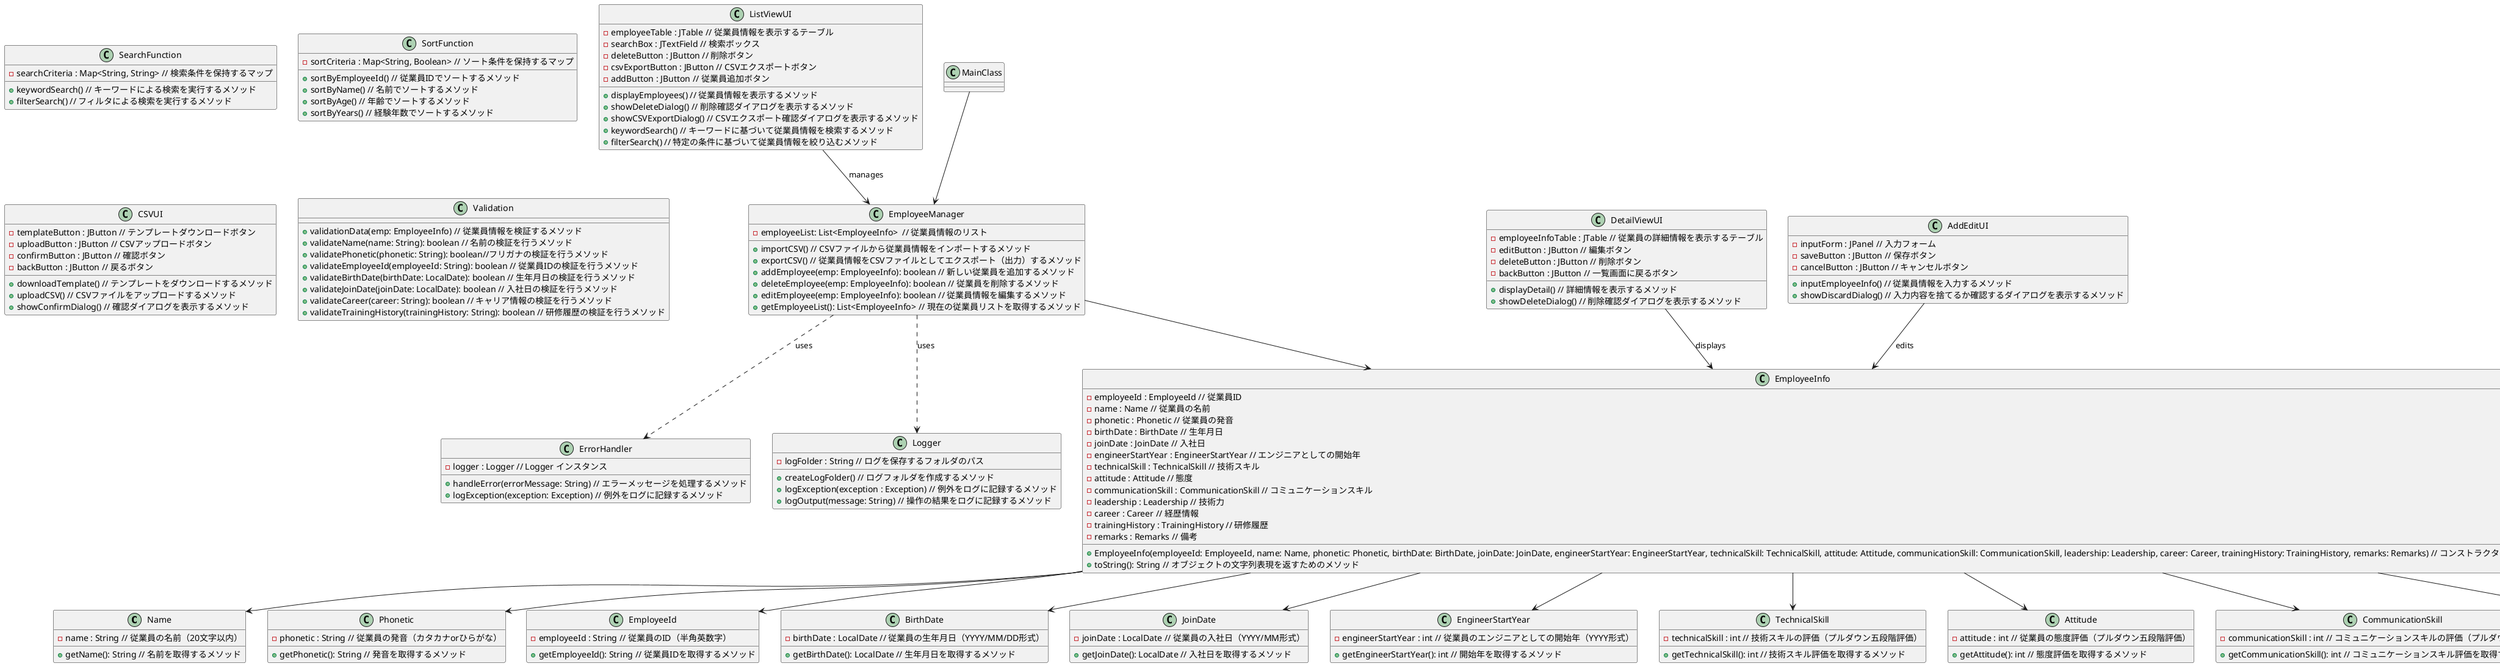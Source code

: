 @startuml ClassDiagram

' 従業員の名前を管理するクラス。名前の取得メソッドを持つ。
class Name {
  - name : String // 従業員の名前（20文字以内）
  + getName(): String // 名前を取得するメソッド
}

' 従業員のフリガナを管理するクラス。フリガナの取得メソッドを持つ。
class Phonetic {
  - phonetic : String // 従業員の発音（カタカナorひらがな）
  + getPhonetic(): String // 発音を取得するメソッド
}

' 従業員IDを管理するクラス。従業員IDの取得メソッドを持つ。
class EmployeeId {
  - employeeId : String // 従業員のID（半角英数字）
  + getEmployeeId(): String // 従業員IDを取得するメソッド
}

' 従業員の生年月日を管理するクラス。生年月日の取得メソッドを持つ。
class BirthDate {
  - birthDate : LocalDate // 従業員の生年月日（YYYY/MM/DD形式）
  + getBirthDate(): LocalDate // 生年月日を取得するメソッド
}

' 従業員の入社日を管理するクラス。入社日の取得メソッドを持つ。
class JoinDate {
  - joinDate : LocalDate // 従業員の入社日（YYYY/MM形式）
  + getJoinDate(): LocalDate // 入社日を取得するメソッド
}

' 従業員のエンジニアとしての開始年を管理するクラス。開始年の取得メソッドを持つ。
class EngineerStartYear {
  - engineerStartYear : int // 従業員のエンジニアとしての開始年（YYYY形式）
  + getEngineerStartYear(): int // 開始年を取得するメソッド
}

' 従業員の技術スキルを評価するクラス。スキル評価の取得メソッドを持つ。
class TechnicalSkill {
  - technicalSkill : int // 技術スキルの評価（プルダウン五段階評価）
  + getTechnicalSkill(): int // 技術スキル評価を取得するメソッド
}

' 従業員の態度を評価するクラス。態度評価の取得メソッドを持つ。
class Attitude {
  - attitude : int // 従業員の態度評価（プルダウン五段階評価）
  + getAttitude(): int // 態度評価を取得するメソッド
}

' 従業員のコミュニケーションスキルを評価するクラス。コミュニケーションスキルの取得メソッドを持つ。
class CommunicationSkill {
  - communicationSkill : int // コミュニケーションスキルの評価（プルダウン五段階評価）
  + getCommunicationSkill(): int // コミュニケーションスキル評価を取得するメソッド
}

' 従業員の技術力を評価するクラス。技術力評価の取得メソッドを持つ。
class Leadership {
  - leadership : int // 技術力評価（プルダウン五段階評価）
  + getLeadership(): int // 技術力評価を取得するメソッド
}

' 従業員の経歴情報を管理するクラス。経歴経歴情報の取得メソッドを持つ。
class Career {
  - career : String // 従業員の経歴情報（改行可能、500文字以内）
  + getCareer(): String // 経歴情報を取得するメソッド
}

' 従業員の研修履歴を管理するクラス。研修履歴の取得メソッドを持つ。
class TrainingHistory {
  - trainingHistory : String // 従業員の研修履歴（改行可能、500文字以内）
  + getTrainingHistory(): String // 研修履歴を取得するメソッド
}

' 従業員に関する備考を管理するクラス。備考の取得メソッドを持つ。
class Remarks {
  - remarks : String // 従業員に関する備考（改行可能、500文字以内）
  + getRemarks(): String // 備考を取得するメソッド
}

' 従業員の詳細情報を管理するクラス。各属性の取得メソッドを持つ。
class EmployeeInfo {
  - employeeId : EmployeeId // 従業員ID
  - name : Name // 従業員の名前
  - phonetic : Phonetic // 従業員の発音
  - birthDate : BirthDate // 生年月日
  - joinDate : JoinDate // 入社日
  - engineerStartYear : EngineerStartYear // エンジニアとしての開始年
  - technicalSkill : TechnicalSkill // 技術スキル
  - attitude : Attitude // 態度
  - communicationSkill : CommunicationSkill // コミュニケーションスキル
  - leadership : Leadership // 技術力
  - career : Career // 経歴情報
  - trainingHistory : TrainingHistory // 研修履歴
  - remarks : Remarks // 備考
  + EmployeeInfo(employeeId: EmployeeId, name: Name, phonetic: Phonetic, birthDate: BirthDate, joinDate: JoinDate, engineerStartYear: EngineerStartYear, technicalSkill: TechnicalSkill, attitude: Attitude, communicationSkill: CommunicationSkill, leadership: Leadership, career: Career, trainingHistory: TrainingHistory, remarks: Remarks) // コンストラクタ
  + toString(): String // オブジェクトの文字列表現を返すためのメソッド
}

' 従業員情報の管理を行うクラス。従業員の追加、削除、CSVのインポート・エクスポートなどのメソッドを持つ。
class EmployeeManager {
  - employeeList: List<EmployeeInfo>  // 従業員情報のリスト
  + importCSV() // CSVファイルから従業員情報をインポートするメソッド
  + exportCSV() // 従業員情報をCSVファイルとしてエクスポート（出力）するメソッド
  + addEmployee(emp: EmployeeInfo): boolean // 新しい従業員を追加するメソッド
  + deleteEmployee(emp: EmployeeInfo): boolean // 従業員を削除するメソッド
  + editEmployee(emp: EmployeeInfo): boolean // 従業員情報を編集するメソッド
  + getEmployeeList(): List<EmployeeInfo> // 現在の従業員リストを取得するメソッド
}

' エラーハンドリングを行うクラス
class ErrorHandler {
  - logger : Logger // Logger インスタンス
  + handleError(errorMessage: String) // エラーメッセージを処理するメソッド
  + logException(exception: Exception) // 例外をログに記録するメソッド
}

' ログ管理を行うクラス。ログフォルダの作成や例外のログ出力メソッドを持つ。
class Logger {
  - logFolder : String // ログを保存するフォルダのパス
  + createLogFolder() // ログフォルダを作成するメソッド
  + logException(exception : Exception) // 例外をログに記録するメソッド
  + logOutput(message: String) // 操作の結果をログに記録するメソッド
}

' 従業員一覧を表示するUIクラス。従業員の表示、削除ダイアログ、CSVエクスポートダイアログを表示するメソッドを持つ。
class ListViewUI {
  - employeeTable : JTable // 従業員情報を表示するテーブル
  - searchBox : JTextField // 検索ボックス
  - deleteButton : JButton // 削除ボタン
  - csvExportButton : JButton // CSVエクスポートボタン
  - addButton : JButton // 従業員追加ボタン
  + displayEmployees() // 従業員情報を表示するメソッド
  + showDeleteDialog() // 削除確認ダイアログを表示するメソッド
  + showCSVExportDialog() // CSVエクスポート確認ダイアログを表示するメソッド
  + keywordSearch() // キーワードに基づいて従業員情報を検索するメソッド
  + filterSearch() // 特定の条件に基づいて従業員情報を絞り込むメソッド
}

' 従業員情報の検索機能を提供するクラス。キーワード検索やフィルター検索を行うメソッドを持つ。
class SearchFunction {
  - searchCriteria : Map<String, String> // 検索条件を保持するマップ
  + keywordSearch() // キーワードによる検索を実行するメソッド
  + filterSearch() // フィルタによる検索を実行するメソッド
}

' 従業員情報のソート機能を提供するクラス。IDや名前、年齢、勤続年数でのソートを行うメソッドを持つ。
class SortFunction {
  - sortCriteria : Map<String, Boolean> // ソート条件を保持するマップ
  + sortByEmployeeId() // 従業員IDでソートするメソッド
  + sortByName() // 名前でソートするメソッド
  + sortByAge() // 年齢でソートするメソッド
  + sortByYears() // 経験年数でソートするメソッド
}

' 従業員の詳細情報を表示するUIクラス。詳細情報の表示や削除ダイアログを表示するメソッドを持つ。
class DetailViewUI {
  - employeeInfoTable : JTable // 従業員の詳細情報を表示するテーブル
  - editButton : JButton // 編集ボタン
  - deleteButton : JButton // 削除ボタン
  - backButton : JButton // 一覧画面に戻るボタン
  + displayDetail() // 詳細情報を表示するメソッド
  + showDeleteDialog() // 削除確認ダイアログを表示するメソッド
}

' 従業員情報の追加・編集を行うUIクラス。入力フォームの表示や保存、キャンセルのメソッドを持つ。
class AddEditUI {
  - inputForm : JPanel // 入力フォーム
  - saveButton : JButton // 保存ボタン
  - cancelButton : JButton // キャンセルボタン
  + inputEmployeeInfo() // 従業員情報を入力するメソッド
  + showDiscardDialog() // 入力内容を捨てるか確認するダイアログを表示するメソッド
}

' CSVファイルのアップロードやテンプレートのダウンロードを行うUIクラス。関連するボタンのメソッドを持つ。
class CSVUI {
  - templateButton : JButton // テンプレートダウンロードボタン
  - uploadButton : JButton // CSVアップロードボタン
  - confirmButton : JButton // 確認ボタン
  - backButton : JButton // 戻るボタン
  + downloadTemplate() // テンプレートをダウンロードするメソッド
  + uploadCSV() // CSVファイルをアップロードするメソッド
  + showConfirmDialog() // 確認ダイアログを表示するメソッド
}

' 入力データの検証を行うクラス。名前、従業員ID、生年月日、入社日、キャリア、研修履歴の検証メソッドを持つ。
class Validation {
  + validationData(emp: EmployeeInfo) // 従業員情報を検証するメソッド
  + validateName(name: String): boolean // 名前の検証を行うメソッド
  +  validatePhonetic(phonetic: String): boolean//フリガナの検証を行うメソッド
  + validateEmployeeId(employeeId: String): boolean // 従業員IDの検証を行うメソッド
  + validateBirthDate(birthDate: LocalDate): boolean // 生年月日の検証を行うメソッド
  + validateJoinDate(joinDate: LocalDate): boolean // 入社日の検証を行うメソッド
  + validateCareer(career: String): boolean // キャリア情報の検証を行うメソッド
  + validateTrainingHistory(trainingHistory: String): boolean // 研修履歴の検証を行うメソッド
}

' 集約やコンポジションの場合、全体から部分に向かう矢印になる
EmployeeInfo --> Name
EmployeeInfo -->Phonetic
EmployeeInfo --> EmployeeId
EmployeeInfo --> BirthDate
EmployeeInfo --> JoinDate
EmployeeInfo --> EngineerStartYear
EmployeeInfo --> TechnicalSkill
EmployeeInfo --> Attitude
EmployeeInfo --> CommunicationSkill
EmployeeInfo --> Leadership
EmployeeInfo --> Career
EmployeeInfo --> TrainingHistory
EmployeeInfo --> Remarks

' UIクラスとEmployeeManagerやEmployeeInfoの相互作用を示す
ListViewUI --> EmployeeManager : manages
DetailViewUI --> EmployeeInfo : displays
AddEditUI --> EmployeeInfo : edits

' MainClassクラスはEmployeeManagerを使用する
MainClass--> EmployeeManager
EmployeeManager --> EmployeeInfo

EmployeeManager ..> Logger : uses
EmployeeManager ..> ErrorHandler : uses

@enduml




' MainClassはEmployeeManagerを使用するため、MainClassからEmployeeManagerへの矢印
' EmployeeManager(従業員情報の管理)はEmployeeInfo(従業員の詳細情報を管理)を管理するため、EmployeeManagerからEmployeeInfoへの矢印が
' EmployeeAdd（追加）やEmployeeDelete（削除）はEmployeeInfo(従業員の詳細情報を管理)を操作するため、EmployeeAddやEmployeeDeleteからEmployeeInfoへの矢印
' Validationクラス（入力データの検証）はEmployeeInfo(従業員の詳細情報を管理)を使用するため、EmployeeInfoからValidationへの矢印

' ＜矢印＞
' 関連 (Association)
' 意味: クラス間の関係を示す。
' 記号: 矢印なしの直線。
' 付け方: クラス間に直線を引き、必要に応じて多重度を記載。

' 集約 (Aggregation)
' 意味: 部品と全体の関係を示す（部分が全体に属するが、独立して存在できる）。
' 記号: 白い菱形の矢印。
' 付け方: 部品となるクラスから全体のクラスに向けて、白い菱形を付けた矢印を引きます。

' コンポジション (Composition)
' 意味: 強い依存関係を示し、部品が全体と共に存在を示す。
' 記号: 黒い菱形の矢印。
' 付け方: 部品となるクラスから全体のクラスに向けて、黒い菱形を付けた矢印を引く。

' 継承 (Inheritance)
' 意味: スーパークラスとサブクラスの関係を示す。
' 記号: 空の矢印。
' 付け方: サブクラスからスーパークラスに向けて、空の矢印を引く。

' 依存 (Dependency)
' 意味: クラスが他のクラスに依存していることを示す。
' 記号: 点線の矢印。
' 付け方: 依存しているクラスから依存されるクラスに向けて、点線の矢印を引く




' MainClassはEmployeeManagerを使用するため、MainClassからEmployeeManagerへの矢印
' EmployeeManager(従業員情報の管理)はEmployeeInfo(従業員の詳細情報を管理)を管理するため、EmployeeManagerからEmployeeInfoへの矢印が
' EmployeeAdd（追加）やEmployeeDelete（削除）はEmployeeInfo(従業員の詳細情報を管理)を操作するため、EmployeeAddやEmployeeDeleteからEmployeeInfoへの矢印
' Validationクラス（入力データの検証）はEmployeeInfo(従業員の詳細情報を管理)を使用するため、EmployeeInfoからValidationへの矢印

' ＜矢印＞
' 関連 (Association)
' 意味: クラス間の関係を示す。
' 記号: 矢印なしの直線。
' 付け方: クラス間に直線を引き、必要に応じて多重度を記載。

' 集約 (Aggregation)
' 意味: 部品と全体の関係を示す（部分が全体に属するが、独立して存在できる）。
' 記号: 白い菱形の矢印。
' 付け方: 部品となるクラスから全体のクラスに向けて、白い菱形を付けた矢印を引きます。

' コンポジション (Composition)
' 意味: 強い依存関係を示し、部品が全体と共に存在を示す。
' 記号: 黒い菱形の矢印。
' 付け方: 部品となるクラスから全体のクラスに向けて、黒い菱形を付けた矢印を引く。

' 継承 (Inheritance)
' 意味: スーパークラスとサブクラスの関係を示す。
' 記号: 空の矢印。
' 付け方: サブクラスからスーパークラスに向けて、空の矢印を引く。

' 依存 (Dependency)
' 意味: クラスが他のクラスに依存していることを示す。
' 記号: 点線の矢印。
' 付け方: 依存しているクラスから依存されるクラスに向けて、点線の矢印を引く

